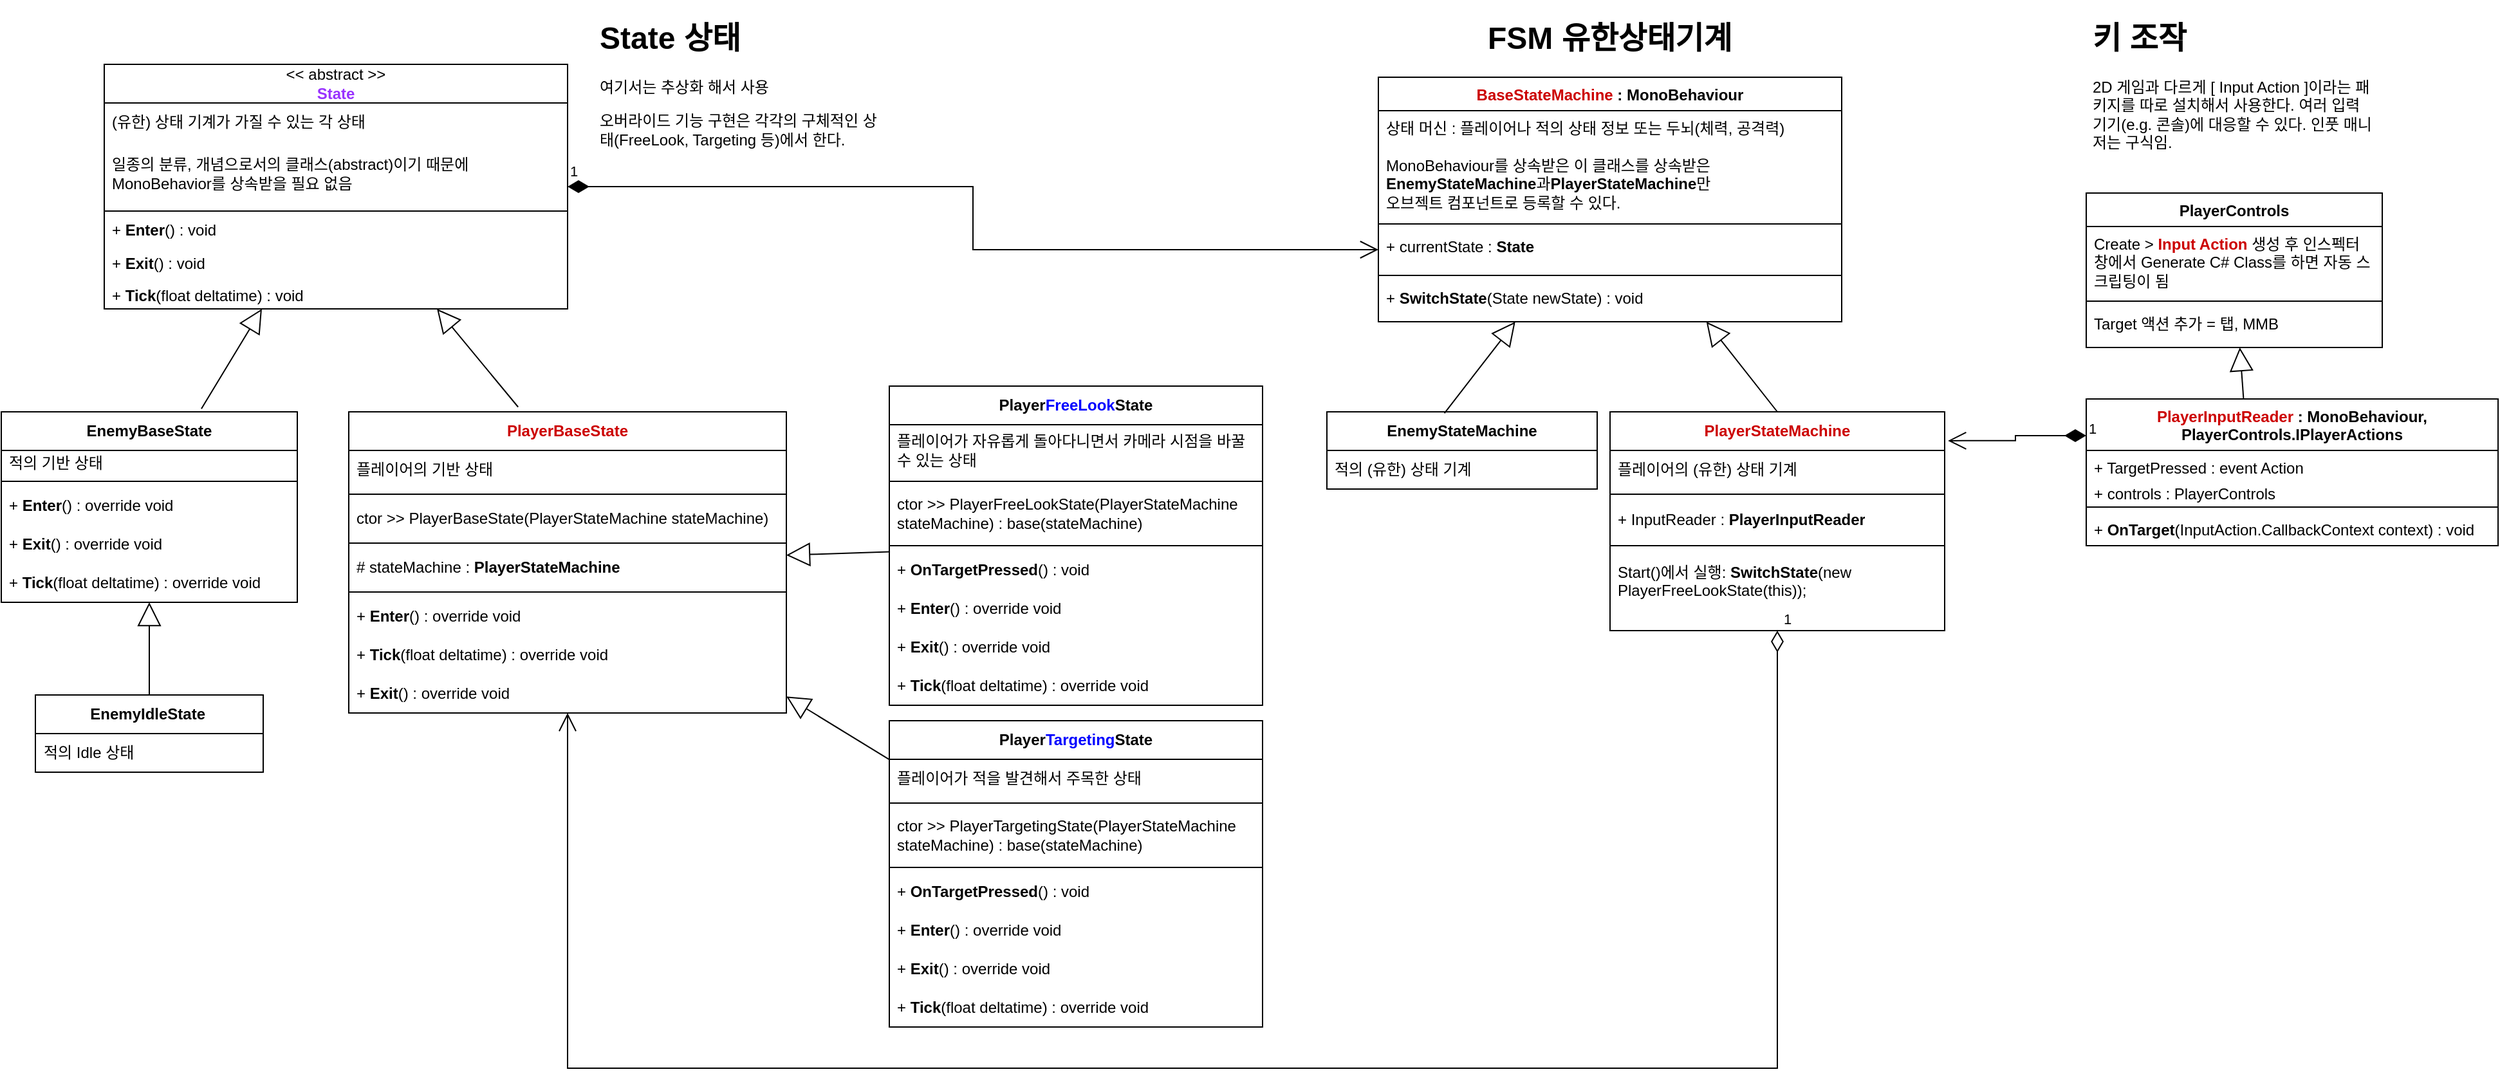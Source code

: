 <mxfile version="22.0.4" type="github">
  <diagram id="C5RBs43oDa-KdzZeNtuy" name="Page-1">
    <mxGraphModel dx="2261" dy="750" grid="1" gridSize="10" guides="1" tooltips="1" connect="1" arrows="1" fold="1" page="1" pageScale="1" pageWidth="827" pageHeight="1169" math="0" shadow="0">
      <root>
        <mxCell id="WIyWlLk6GJQsqaUBKTNV-0" />
        <mxCell id="WIyWlLk6GJQsqaUBKTNV-1" parent="WIyWlLk6GJQsqaUBKTNV-0" />
        <mxCell id="Fx_bJ2mfmY8YGPZaH9oz-4" value="&amp;lt;&amp;lt;&amp;nbsp;abstract&amp;nbsp;&amp;gt;&amp;gt;&lt;br&gt;&lt;font style=&quot;border-color: var(--border-color); font-weight: 700;&quot; color=&quot;#9933ff&quot;&gt;State&lt;br&gt;&lt;/font&gt;" style="swimlane;fontStyle=0;childLayout=stackLayout;horizontal=1;startSize=30;horizontalStack=0;resizeParent=1;resizeParentMax=0;resizeLast=0;collapsible=1;marginBottom=0;whiteSpace=wrap;html=1;" parent="WIyWlLk6GJQsqaUBKTNV-1" vertex="1">
          <mxGeometry x="-670" y="80" width="360" height="190" as="geometry">
            <mxRectangle x="-670" y="80" width="120" height="40" as="alternateBounds" />
          </mxGeometry>
        </mxCell>
        <mxCell id="Fx_bJ2mfmY8YGPZaH9oz-5" value="(유한) 상태 기계가 가질 수 있는 각 상태" style="text;strokeColor=none;fillColor=none;align=left;verticalAlign=middle;spacingLeft=4;spacingRight=4;overflow=hidden;points=[[0,0.5],[1,0.5]];portConstraint=eastwest;rotatable=0;whiteSpace=wrap;html=1;" parent="Fx_bJ2mfmY8YGPZaH9oz-4" vertex="1">
          <mxGeometry y="30" width="360" height="30" as="geometry" />
        </mxCell>
        <mxCell id="Fx_bJ2mfmY8YGPZaH9oz-6" value="일종의 분류, 개념으로서의 클래스(abstract)이기 때문에 MonoBehavior를 상속받을 필요 없음" style="text;strokeColor=none;fillColor=none;align=left;verticalAlign=middle;spacingLeft=4;spacingRight=4;overflow=hidden;points=[[0,0.5],[1,0.5]];portConstraint=eastwest;rotatable=0;whiteSpace=wrap;html=1;" parent="Fx_bJ2mfmY8YGPZaH9oz-4" vertex="1">
          <mxGeometry y="60" width="360" height="50" as="geometry" />
        </mxCell>
        <mxCell id="5cgWNR7Fg0BM9qmfLUpP-30" value="" style="line;strokeWidth=1;fillColor=none;align=left;verticalAlign=middle;spacingTop=-1;spacingLeft=3;spacingRight=3;rotatable=0;labelPosition=right;points=[];portConstraint=eastwest;strokeColor=inherit;" vertex="1" parent="Fx_bJ2mfmY8YGPZaH9oz-4">
          <mxGeometry y="110" width="360" height="8" as="geometry" />
        </mxCell>
        <mxCell id="5cgWNR7Fg0BM9qmfLUpP-32" value="+ &lt;b&gt;Enter&lt;/b&gt;() : void" style="text;strokeColor=none;fillColor=none;align=left;verticalAlign=middle;spacingLeft=4;spacingRight=4;overflow=hidden;points=[[0,0.5],[1,0.5]];portConstraint=eastwest;rotatable=0;whiteSpace=wrap;html=1;" vertex="1" parent="Fx_bJ2mfmY8YGPZaH9oz-4">
          <mxGeometry y="118" width="360" height="22" as="geometry" />
        </mxCell>
        <mxCell id="5cgWNR7Fg0BM9qmfLUpP-34" value="+ &lt;b&gt;Exit&lt;/b&gt;() : void&amp;nbsp;" style="text;strokeColor=none;fillColor=none;align=left;verticalAlign=middle;spacingLeft=4;spacingRight=4;overflow=hidden;points=[[0,0.5],[1,0.5]];portConstraint=eastwest;rotatable=0;whiteSpace=wrap;html=1;" vertex="1" parent="Fx_bJ2mfmY8YGPZaH9oz-4">
          <mxGeometry y="140" width="360" height="30" as="geometry" />
        </mxCell>
        <mxCell id="5cgWNR7Fg0BM9qmfLUpP-33" value="+ &lt;b&gt;Tick&lt;/b&gt;(float deltatime) : void" style="text;strokeColor=none;fillColor=none;align=left;verticalAlign=middle;spacingLeft=4;spacingRight=4;overflow=hidden;points=[[0,0.5],[1,0.5]];portConstraint=eastwest;rotatable=0;whiteSpace=wrap;html=1;" vertex="1" parent="Fx_bJ2mfmY8YGPZaH9oz-4">
          <mxGeometry y="170" width="360" height="20" as="geometry" />
        </mxCell>
        <mxCell id="Fx_bJ2mfmY8YGPZaH9oz-20" value="&lt;font style=&quot;border-color: var(--border-color);&quot;&gt;&lt;b&gt;EnemyIdleState&lt;/b&gt;&amp;nbsp;&lt;br&gt;&lt;/font&gt;" style="swimlane;fontStyle=0;childLayout=stackLayout;horizontal=1;startSize=30;horizontalStack=0;resizeParent=1;resizeParentMax=0;resizeLast=0;collapsible=1;marginBottom=0;whiteSpace=wrap;html=1;" parent="WIyWlLk6GJQsqaUBKTNV-1" vertex="1">
          <mxGeometry x="-723.5" y="570" width="177" height="60" as="geometry" />
        </mxCell>
        <mxCell id="Fx_bJ2mfmY8YGPZaH9oz-21" value="적의 Idle 상태" style="text;strokeColor=none;fillColor=none;align=left;verticalAlign=middle;spacingLeft=4;spacingRight=4;overflow=hidden;points=[[0,0.5],[1,0.5]];portConstraint=eastwest;rotatable=0;whiteSpace=wrap;html=1;" parent="Fx_bJ2mfmY8YGPZaH9oz-20" vertex="1">
          <mxGeometry y="30" width="177" height="30" as="geometry" />
        </mxCell>
        <mxCell id="Fx_bJ2mfmY8YGPZaH9oz-22" value="&lt;font style=&quot;border-color: var(--border-color);&quot;&gt;&lt;b&gt;EnemyStateMachine&lt;/b&gt;&lt;br&gt;&lt;/font&gt;" style="swimlane;fontStyle=0;childLayout=stackLayout;horizontal=1;startSize=30;horizontalStack=0;resizeParent=1;resizeParentMax=0;resizeLast=0;collapsible=1;marginBottom=0;whiteSpace=wrap;html=1;" parent="WIyWlLk6GJQsqaUBKTNV-1" vertex="1">
          <mxGeometry x="280" y="350" width="210" height="60" as="geometry" />
        </mxCell>
        <mxCell id="Fx_bJ2mfmY8YGPZaH9oz-23" value="적의 (유한) 상태 기계" style="text;strokeColor=none;fillColor=none;align=left;verticalAlign=middle;spacingLeft=4;spacingRight=4;overflow=hidden;points=[[0,0.5],[1,0.5]];portConstraint=eastwest;rotatable=0;whiteSpace=wrap;html=1;" parent="Fx_bJ2mfmY8YGPZaH9oz-22" vertex="1">
          <mxGeometry y="30" width="210" height="30" as="geometry" />
        </mxCell>
        <mxCell id="Fx_bJ2mfmY8YGPZaH9oz-28" value="&lt;font style=&quot;border-color: var(--border-color);&quot;&gt;&lt;b&gt;EnemyBaseState&lt;/b&gt;&lt;br&gt;&lt;/font&gt;" style="swimlane;fontStyle=0;childLayout=stackLayout;horizontal=1;startSize=30;horizontalStack=0;resizeParent=1;resizeParentMax=0;resizeLast=0;collapsible=1;marginBottom=0;whiteSpace=wrap;html=1;" parent="WIyWlLk6GJQsqaUBKTNV-1" vertex="1">
          <mxGeometry x="-750" y="350" width="230" height="148" as="geometry" />
        </mxCell>
        <mxCell id="Fx_bJ2mfmY8YGPZaH9oz-29" value="적의 기반 상태" style="text;strokeColor=none;fillColor=none;align=left;verticalAlign=middle;spacingLeft=4;spacingRight=4;overflow=hidden;points=[[0,0.5],[1,0.5]];portConstraint=eastwest;rotatable=0;whiteSpace=wrap;html=1;" parent="Fx_bJ2mfmY8YGPZaH9oz-28" vertex="1">
          <mxGeometry y="30" width="230" height="20" as="geometry" />
        </mxCell>
        <mxCell id="5cgWNR7Fg0BM9qmfLUpP-35" value="" style="line;strokeWidth=1;fillColor=none;align=left;verticalAlign=middle;spacingTop=-1;spacingLeft=3;spacingRight=3;rotatable=0;labelPosition=right;points=[];portConstraint=eastwest;strokeColor=inherit;" vertex="1" parent="Fx_bJ2mfmY8YGPZaH9oz-28">
          <mxGeometry y="50" width="230" height="8" as="geometry" />
        </mxCell>
        <mxCell id="5cgWNR7Fg0BM9qmfLUpP-31" value="+&amp;nbsp;&lt;b&gt;Enter&lt;/b&gt;() : override void" style="text;strokeColor=none;fillColor=none;align=left;verticalAlign=middle;spacingLeft=4;spacingRight=4;overflow=hidden;points=[[0,0.5],[1,0.5]];portConstraint=eastwest;rotatable=0;whiteSpace=wrap;html=1;" vertex="1" parent="Fx_bJ2mfmY8YGPZaH9oz-28">
          <mxGeometry y="58" width="230" height="30" as="geometry" />
        </mxCell>
        <mxCell id="Fx_bJ2mfmY8YGPZaH9oz-59" value="+&amp;nbsp;&lt;b&gt;Exit&lt;/b&gt;() : override void" style="text;strokeColor=none;fillColor=none;align=left;verticalAlign=middle;spacingLeft=4;spacingRight=4;overflow=hidden;points=[[0,0.5],[1,0.5]];portConstraint=eastwest;rotatable=0;whiteSpace=wrap;html=1;" parent="Fx_bJ2mfmY8YGPZaH9oz-28" vertex="1">
          <mxGeometry y="88" width="230" height="30" as="geometry" />
        </mxCell>
        <mxCell id="Fx_bJ2mfmY8YGPZaH9oz-60" value="+&amp;nbsp;&lt;b&gt;Tick&lt;/b&gt;(float deltatime) : override void&amp;nbsp;" style="text;strokeColor=none;fillColor=none;align=left;verticalAlign=middle;spacingLeft=4;spacingRight=4;overflow=hidden;points=[[0,0.5],[1,0.5]];portConstraint=eastwest;rotatable=0;whiteSpace=wrap;html=1;" parent="Fx_bJ2mfmY8YGPZaH9oz-28" vertex="1">
          <mxGeometry y="118" width="230" height="30" as="geometry" />
        </mxCell>
        <mxCell id="Fx_bJ2mfmY8YGPZaH9oz-32" value="&lt;font style=&quot;border-color: var(--border-color);&quot;&gt;&lt;b&gt;Player&lt;font color=&quot;#0000ff&quot;&gt;FreeLook&lt;/font&gt;State&lt;/b&gt;&lt;br&gt;&lt;/font&gt;" style="swimlane;fontStyle=0;childLayout=stackLayout;horizontal=1;startSize=30;horizontalStack=0;resizeParent=1;resizeParentMax=0;resizeLast=0;collapsible=1;marginBottom=0;whiteSpace=wrap;html=1;" parent="WIyWlLk6GJQsqaUBKTNV-1" vertex="1">
          <mxGeometry x="-60" y="330" width="290" height="248" as="geometry">
            <mxRectangle x="-60" y="330" width="160" height="30" as="alternateBounds" />
          </mxGeometry>
        </mxCell>
        <mxCell id="Fx_bJ2mfmY8YGPZaH9oz-33" value="플레이어가 자유롭게 돌아다니면서 카메라 시점을 바꿀 수 있는 상태" style="text;strokeColor=none;fillColor=none;align=left;verticalAlign=middle;spacingLeft=4;spacingRight=4;overflow=hidden;points=[[0,0.5],[1,0.5]];portConstraint=eastwest;rotatable=0;whiteSpace=wrap;html=1;" parent="Fx_bJ2mfmY8YGPZaH9oz-32" vertex="1">
          <mxGeometry y="30" width="290" height="40" as="geometry" />
        </mxCell>
        <mxCell id="5cgWNR7Fg0BM9qmfLUpP-49" value="" style="line;strokeWidth=1;fillColor=none;align=left;verticalAlign=middle;spacingTop=-1;spacingLeft=3;spacingRight=3;rotatable=0;labelPosition=right;points=[];portConstraint=eastwest;strokeColor=inherit;" vertex="1" parent="Fx_bJ2mfmY8YGPZaH9oz-32">
          <mxGeometry y="70" width="290" height="8" as="geometry" />
        </mxCell>
        <mxCell id="5cgWNR7Fg0BM9qmfLUpP-50" value="ctor &amp;gt;&amp;gt; PlayerFreeLookState(PlayerStateMachine stateMachine) : base(stateMachine)" style="text;strokeColor=none;fillColor=none;align=left;verticalAlign=middle;spacingLeft=4;spacingRight=4;overflow=hidden;points=[[0,0.5],[1,0.5]];portConstraint=eastwest;rotatable=0;whiteSpace=wrap;html=1;" vertex="1" parent="Fx_bJ2mfmY8YGPZaH9oz-32">
          <mxGeometry y="78" width="290" height="42" as="geometry" />
        </mxCell>
        <mxCell id="5cgWNR7Fg0BM9qmfLUpP-51" value="" style="line;strokeWidth=1;fillColor=none;align=left;verticalAlign=middle;spacingTop=-1;spacingLeft=3;spacingRight=3;rotatable=0;labelPosition=right;points=[];portConstraint=eastwest;strokeColor=inherit;" vertex="1" parent="Fx_bJ2mfmY8YGPZaH9oz-32">
          <mxGeometry y="120" width="290" height="8" as="geometry" />
        </mxCell>
        <mxCell id="5cgWNR7Fg0BM9qmfLUpP-52" value="+ &lt;b&gt;OnTargetPressed&lt;/b&gt;()&amp;nbsp;: void" style="text;strokeColor=none;fillColor=none;align=left;verticalAlign=middle;spacingLeft=4;spacingRight=4;overflow=hidden;points=[[0,0.5],[1,0.5]];portConstraint=eastwest;rotatable=0;whiteSpace=wrap;html=1;" vertex="1" parent="Fx_bJ2mfmY8YGPZaH9oz-32">
          <mxGeometry y="128" width="290" height="30" as="geometry" />
        </mxCell>
        <mxCell id="5cgWNR7Fg0BM9qmfLUpP-46" value="+&amp;nbsp;&lt;b&gt;Enter&lt;/b&gt;() : override void" style="text;strokeColor=none;fillColor=none;align=left;verticalAlign=middle;spacingLeft=4;spacingRight=4;overflow=hidden;points=[[0,0.5],[1,0.5]];portConstraint=eastwest;rotatable=0;whiteSpace=wrap;html=1;" vertex="1" parent="Fx_bJ2mfmY8YGPZaH9oz-32">
          <mxGeometry y="158" width="290" height="30" as="geometry" />
        </mxCell>
        <mxCell id="5cgWNR7Fg0BM9qmfLUpP-47" value="+&amp;nbsp;&lt;b&gt;Exit&lt;/b&gt;() : override void" style="text;strokeColor=none;fillColor=none;align=left;verticalAlign=middle;spacingLeft=4;spacingRight=4;overflow=hidden;points=[[0,0.5],[1,0.5]];portConstraint=eastwest;rotatable=0;whiteSpace=wrap;html=1;" vertex="1" parent="Fx_bJ2mfmY8YGPZaH9oz-32">
          <mxGeometry y="188" width="290" height="30" as="geometry" />
        </mxCell>
        <mxCell id="5cgWNR7Fg0BM9qmfLUpP-48" value="+&amp;nbsp;&lt;b&gt;Tick&lt;/b&gt;(float deltatime) : override void&amp;nbsp;" style="text;strokeColor=none;fillColor=none;align=left;verticalAlign=middle;spacingLeft=4;spacingRight=4;overflow=hidden;points=[[0,0.5],[1,0.5]];portConstraint=eastwest;rotatable=0;whiteSpace=wrap;html=1;" vertex="1" parent="Fx_bJ2mfmY8YGPZaH9oz-32">
          <mxGeometry y="218" width="290" height="30" as="geometry" />
        </mxCell>
        <mxCell id="Fx_bJ2mfmY8YGPZaH9oz-37" value="&lt;font style=&quot;border-color: var(--border-color);&quot;&gt;&lt;b&gt;&lt;font color=&quot;#cc0000&quot;&gt;PlayerStateMachine&lt;/font&gt;&lt;/b&gt;&lt;br&gt;&lt;/font&gt;" style="swimlane;fontStyle=0;childLayout=stackLayout;horizontal=1;startSize=30;horizontalStack=0;resizeParent=1;resizeParentMax=0;resizeLast=0;collapsible=1;marginBottom=0;whiteSpace=wrap;html=1;" parent="WIyWlLk6GJQsqaUBKTNV-1" vertex="1">
          <mxGeometry x="500" y="350" width="260" height="170" as="geometry" />
        </mxCell>
        <mxCell id="Fx_bJ2mfmY8YGPZaH9oz-38" value="플레이어의 (유한) 상태 기계" style="text;strokeColor=none;fillColor=none;align=left;verticalAlign=middle;spacingLeft=4;spacingRight=4;overflow=hidden;points=[[0,0.5],[1,0.5]];portConstraint=eastwest;rotatable=0;whiteSpace=wrap;html=1;" parent="Fx_bJ2mfmY8YGPZaH9oz-37" vertex="1">
          <mxGeometry y="30" width="260" height="30" as="geometry" />
        </mxCell>
        <mxCell id="5cgWNR7Fg0BM9qmfLUpP-25" value="" style="line;strokeWidth=1;fillColor=none;align=left;verticalAlign=middle;spacingTop=-1;spacingLeft=3;spacingRight=3;rotatable=0;labelPosition=right;points=[];portConstraint=eastwest;strokeColor=inherit;" vertex="1" parent="Fx_bJ2mfmY8YGPZaH9oz-37">
          <mxGeometry y="60" width="260" height="8" as="geometry" />
        </mxCell>
        <mxCell id="5cgWNR7Fg0BM9qmfLUpP-24" value="&lt;div style=&quot;&quot;&gt;+ InputReader : &lt;b&gt;PlayerInputReader&lt;/b&gt;&lt;/div&gt;" style="text;strokeColor=none;fillColor=none;align=left;verticalAlign=middle;spacingLeft=4;spacingRight=4;overflow=hidden;points=[[0,0.5],[1,0.5]];portConstraint=eastwest;rotatable=0;whiteSpace=wrap;html=1;" vertex="1" parent="Fx_bJ2mfmY8YGPZaH9oz-37">
          <mxGeometry y="68" width="260" height="32" as="geometry" />
        </mxCell>
        <mxCell id="5cgWNR7Fg0BM9qmfLUpP-28" value="" style="line;strokeWidth=1;fillColor=none;align=left;verticalAlign=middle;spacingTop=-1;spacingLeft=3;spacingRight=3;rotatable=0;labelPosition=right;points=[];portConstraint=eastwest;strokeColor=inherit;" vertex="1" parent="Fx_bJ2mfmY8YGPZaH9oz-37">
          <mxGeometry y="100" width="260" height="8" as="geometry" />
        </mxCell>
        <mxCell id="5cgWNR7Fg0BM9qmfLUpP-26" value="&lt;div style=&quot;&quot;&gt;Start()에서 실행: &lt;b&gt;SwitchState&lt;/b&gt;(new PlayerFreeLookState(this));&lt;/div&gt;&lt;div style=&quot;&quot;&gt;&lt;br&gt;&lt;/div&gt;" style="text;strokeColor=none;fillColor=none;align=left;verticalAlign=middle;spacingLeft=4;spacingRight=4;overflow=hidden;points=[[0,0.5],[1,0.5]];portConstraint=eastwest;rotatable=0;whiteSpace=wrap;html=1;" vertex="1" parent="Fx_bJ2mfmY8YGPZaH9oz-37">
          <mxGeometry y="108" width="260" height="62" as="geometry" />
        </mxCell>
        <mxCell id="5cgWNR7Fg0BM9qmfLUpP-0" value="PlayerControls" style="swimlane;fontStyle=1;align=center;verticalAlign=top;childLayout=stackLayout;horizontal=1;startSize=26;horizontalStack=0;resizeParent=1;resizeParentMax=0;resizeLast=0;collapsible=1;marginBottom=0;whiteSpace=wrap;html=1;" vertex="1" parent="WIyWlLk6GJQsqaUBKTNV-1">
          <mxGeometry x="870" y="180" width="230" height="120" as="geometry">
            <mxRectangle x="1020" y="80" width="130" height="30" as="alternateBounds" />
          </mxGeometry>
        </mxCell>
        <mxCell id="5cgWNR7Fg0BM9qmfLUpP-1" value="Create &amp;gt; &lt;b&gt;&lt;font color=&quot;#cc0000&quot;&gt;Input Action&lt;/font&gt; &lt;/b&gt;생성 후 인스펙터 창에서&amp;nbsp;Generate C# Class를 하면 자동 스크립팅이 됨" style="text;strokeColor=none;fillColor=none;align=left;verticalAlign=top;spacingLeft=4;spacingRight=4;overflow=hidden;rotatable=0;points=[[0,0.5],[1,0.5]];portConstraint=eastwest;whiteSpace=wrap;html=1;" vertex="1" parent="5cgWNR7Fg0BM9qmfLUpP-0">
          <mxGeometry y="26" width="230" height="54" as="geometry" />
        </mxCell>
        <mxCell id="5cgWNR7Fg0BM9qmfLUpP-2" value="" style="line;strokeWidth=1;fillColor=none;align=left;verticalAlign=middle;spacingTop=-1;spacingLeft=3;spacingRight=3;rotatable=0;labelPosition=right;points=[];portConstraint=eastwest;strokeColor=inherit;" vertex="1" parent="5cgWNR7Fg0BM9qmfLUpP-0">
          <mxGeometry y="80" width="230" height="8" as="geometry" />
        </mxCell>
        <mxCell id="5cgWNR7Fg0BM9qmfLUpP-9" value="Target 액션 추가 = 탭, MMB" style="text;strokeColor=none;fillColor=none;align=left;verticalAlign=top;spacingLeft=4;spacingRight=4;overflow=hidden;rotatable=0;points=[[0,0.5],[1,0.5]];portConstraint=eastwest;whiteSpace=wrap;html=1;" vertex="1" parent="5cgWNR7Fg0BM9qmfLUpP-0">
          <mxGeometry y="88" width="230" height="32" as="geometry" />
        </mxCell>
        <mxCell id="5cgWNR7Fg0BM9qmfLUpP-4" value="&lt;font style=&quot;&quot; color=&quot;#cc0000&quot;&gt;PlayerInputReader &lt;/font&gt;: MonoBehaviour, PlayerControls.IPlayerActions" style="swimlane;fontStyle=1;align=center;verticalAlign=top;childLayout=stackLayout;horizontal=1;startSize=40;horizontalStack=0;resizeParent=1;resizeParentMax=0;resizeLast=0;collapsible=1;marginBottom=0;whiteSpace=wrap;html=1;" vertex="1" parent="WIyWlLk6GJQsqaUBKTNV-1">
          <mxGeometry x="870" y="340" width="320" height="114" as="geometry">
            <mxRectangle x="1020" y="270" width="430" height="40" as="alternateBounds" />
          </mxGeometry>
        </mxCell>
        <mxCell id="5cgWNR7Fg0BM9qmfLUpP-5" value="+ TargetPressed : event Action" style="text;strokeColor=none;fillColor=none;align=left;verticalAlign=top;spacingLeft=4;spacingRight=4;overflow=hidden;rotatable=0;points=[[0,0.5],[1,0.5]];portConstraint=eastwest;whiteSpace=wrap;html=1;" vertex="1" parent="5cgWNR7Fg0BM9qmfLUpP-4">
          <mxGeometry y="40" width="320" height="20" as="geometry" />
        </mxCell>
        <mxCell id="5cgWNR7Fg0BM9qmfLUpP-58" value="+ controls : PlayerControls&amp;nbsp;" style="text;strokeColor=none;fillColor=none;align=left;verticalAlign=top;spacingLeft=4;spacingRight=4;overflow=hidden;rotatable=0;points=[[0,0.5],[1,0.5]];portConstraint=eastwest;whiteSpace=wrap;html=1;" vertex="1" parent="5cgWNR7Fg0BM9qmfLUpP-4">
          <mxGeometry y="60" width="320" height="20" as="geometry" />
        </mxCell>
        <mxCell id="5cgWNR7Fg0BM9qmfLUpP-6" value="" style="line;strokeWidth=1;fillColor=none;align=left;verticalAlign=middle;spacingTop=-1;spacingLeft=3;spacingRight=3;rotatable=0;labelPosition=right;points=[];portConstraint=eastwest;strokeColor=inherit;" vertex="1" parent="5cgWNR7Fg0BM9qmfLUpP-4">
          <mxGeometry y="80" width="320" height="8" as="geometry" />
        </mxCell>
        <mxCell id="5cgWNR7Fg0BM9qmfLUpP-7" value="+ &lt;b&gt;OnTarget&lt;/b&gt;(InputAction.CallbackContext context) : void" style="text;strokeColor=none;fillColor=none;align=left;verticalAlign=top;spacingLeft=4;spacingRight=4;overflow=hidden;rotatable=0;points=[[0,0.5],[1,0.5]];portConstraint=eastwest;whiteSpace=wrap;html=1;" vertex="1" parent="5cgWNR7Fg0BM9qmfLUpP-4">
          <mxGeometry y="88" width="320" height="26" as="geometry" />
        </mxCell>
        <mxCell id="5cgWNR7Fg0BM9qmfLUpP-10" value="" style="endArrow=block;endSize=16;endFill=0;html=1;rounded=0;exitX=0.382;exitY=0;exitDx=0;exitDy=0;exitPerimeter=0;" edge="1" parent="WIyWlLk6GJQsqaUBKTNV-1" source="5cgWNR7Fg0BM9qmfLUpP-4" target="5cgWNR7Fg0BM9qmfLUpP-0">
          <mxGeometry width="160" relative="1" as="geometry">
            <mxPoint x="730" y="370" as="sourcePoint" />
            <mxPoint x="890" y="370" as="targetPoint" />
          </mxGeometry>
        </mxCell>
        <mxCell id="5cgWNR7Fg0BM9qmfLUpP-12" value="&lt;h1&gt;키 조작&lt;/h1&gt;&lt;p&gt;2D 게임과 다르게 [ Input Action ]이라는 패키지를 따로 설치해서 사용한다. 여러 입력 기기(e.g. 콘솔)에 대응할 수 있다. 인풋 매니저는 구식임.&lt;/p&gt;" style="text;html=1;strokeColor=none;fillColor=none;spacing=5;spacingTop=-20;whiteSpace=wrap;overflow=hidden;rounded=0;" vertex="1" parent="WIyWlLk6GJQsqaUBKTNV-1">
          <mxGeometry x="870" y="40" width="230" height="120" as="geometry" />
        </mxCell>
        <mxCell id="5cgWNR7Fg0BM9qmfLUpP-13" value="&lt;font style=&quot;border-color: var(--border-color);&quot; color=&quot;#cc0000&quot;&gt;BaseStateMachine&lt;/font&gt;&lt;span style=&quot;border-color: var(--border-color);&quot;&gt;&amp;nbsp;:&amp;nbsp;&lt;/span&gt;&lt;span style=&quot;border-color: var(--border-color);&quot;&gt;MonoBehaviour&lt;/span&gt;" style="swimlane;fontStyle=1;align=center;verticalAlign=top;childLayout=stackLayout;horizontal=1;startSize=26;horizontalStack=0;resizeParent=1;resizeParentMax=0;resizeLast=0;collapsible=1;marginBottom=0;whiteSpace=wrap;html=1;" vertex="1" parent="WIyWlLk6GJQsqaUBKTNV-1">
          <mxGeometry x="320" y="90" width="360" height="190" as="geometry">
            <mxRectangle x="420" y="80" width="250" height="30" as="alternateBounds" />
          </mxGeometry>
        </mxCell>
        <mxCell id="5cgWNR7Fg0BM9qmfLUpP-14" value="상태 머신 : 플레이어나 적의 상태 정보 또는 두뇌(체력, 공격력)&lt;br&gt;&lt;br&gt;MonoBehaviour를 상속받은 이 클래스를 상속받은&lt;br style=&quot;border-color: var(--border-color);&quot;&gt;&lt;b style=&quot;border-color: var(--border-color); text-align: center;&quot;&gt;EnemyStateMachine&lt;/b&gt;과&lt;b style=&quot;border-color: var(--border-color); text-align: center;&quot;&gt;PlayerStateMachine&lt;/b&gt;만&lt;br style=&quot;border-color: var(--border-color);&quot;&gt;오브젝트 컴포넌트로 등록할 수 있다." style="text;strokeColor=none;fillColor=none;align=left;verticalAlign=top;spacingLeft=4;spacingRight=4;overflow=hidden;rotatable=0;points=[[0,0.5],[1,0.5]];portConstraint=eastwest;whiteSpace=wrap;html=1;" vertex="1" parent="5cgWNR7Fg0BM9qmfLUpP-13">
          <mxGeometry y="26" width="360" height="84" as="geometry" />
        </mxCell>
        <mxCell id="5cgWNR7Fg0BM9qmfLUpP-15" value="" style="line;strokeWidth=1;fillColor=none;align=left;verticalAlign=middle;spacingTop=-1;spacingLeft=3;spacingRight=3;rotatable=0;labelPosition=right;points=[];portConstraint=eastwest;strokeColor=inherit;" vertex="1" parent="5cgWNR7Fg0BM9qmfLUpP-13">
          <mxGeometry y="110" width="360" height="8" as="geometry" />
        </mxCell>
        <mxCell id="5cgWNR7Fg0BM9qmfLUpP-16" value="+&amp;nbsp;&lt;span style=&quot;border-color: var(--border-color); text-align: center;&quot;&gt;currentState&lt;/span&gt;&lt;span style=&quot;text-align: center;&quot;&gt;&amp;nbsp;: &lt;b&gt;State&lt;/b&gt;&lt;/span&gt;" style="text;strokeColor=none;fillColor=none;align=left;verticalAlign=top;spacingLeft=4;spacingRight=4;overflow=hidden;rotatable=0;points=[[0,0.5],[1,0.5]];portConstraint=eastwest;whiteSpace=wrap;html=1;" vertex="1" parent="5cgWNR7Fg0BM9qmfLUpP-13">
          <mxGeometry y="118" width="360" height="32" as="geometry" />
        </mxCell>
        <mxCell id="5cgWNR7Fg0BM9qmfLUpP-20" value="" style="line;strokeWidth=1;fillColor=none;align=left;verticalAlign=middle;spacingTop=-1;spacingLeft=3;spacingRight=3;rotatable=0;labelPosition=right;points=[];portConstraint=eastwest;strokeColor=inherit;" vertex="1" parent="5cgWNR7Fg0BM9qmfLUpP-13">
          <mxGeometry y="150" width="360" height="8" as="geometry" />
        </mxCell>
        <mxCell id="5cgWNR7Fg0BM9qmfLUpP-21" value="+ &lt;b style=&quot;border-color: var(--border-color); text-align: center;&quot;&gt;SwitchState&lt;/b&gt;&lt;span style=&quot;text-align: center;&quot;&gt;(State newState) : void&lt;/span&gt;" style="text;strokeColor=none;fillColor=none;align=left;verticalAlign=top;spacingLeft=4;spacingRight=4;overflow=hidden;rotatable=0;points=[[0,0.5],[1,0.5]];portConstraint=eastwest;whiteSpace=wrap;html=1;" vertex="1" parent="5cgWNR7Fg0BM9qmfLUpP-13">
          <mxGeometry y="158" width="360" height="32" as="geometry" />
        </mxCell>
        <mxCell id="5cgWNR7Fg0BM9qmfLUpP-22" value="" style="endArrow=block;endSize=16;endFill=0;html=1;rounded=0;exitX=0.435;exitY=0.017;exitDx=0;exitDy=0;exitPerimeter=0;" edge="1" parent="WIyWlLk6GJQsqaUBKTNV-1" source="Fx_bJ2mfmY8YGPZaH9oz-22" target="5cgWNR7Fg0BM9qmfLUpP-13">
          <mxGeometry width="160" relative="1" as="geometry">
            <mxPoint x="460" y="410" as="sourcePoint" />
            <mxPoint x="620" y="410" as="targetPoint" />
          </mxGeometry>
        </mxCell>
        <mxCell id="5cgWNR7Fg0BM9qmfLUpP-23" value="" style="endArrow=block;endSize=16;endFill=0;html=1;rounded=0;exitX=0.5;exitY=0;exitDx=0;exitDy=0;" edge="1" parent="WIyWlLk6GJQsqaUBKTNV-1" source="Fx_bJ2mfmY8YGPZaH9oz-37" target="5cgWNR7Fg0BM9qmfLUpP-13">
          <mxGeometry width="160" relative="1" as="geometry">
            <mxPoint x="620" y="380" as="sourcePoint" />
            <mxPoint x="780" y="380" as="targetPoint" />
          </mxGeometry>
        </mxCell>
        <mxCell id="5cgWNR7Fg0BM9qmfLUpP-36" value="&lt;font style=&quot;border-color: var(--border-color);&quot;&gt;&lt;b&gt;&lt;font color=&quot;#cc0000&quot;&gt;PlayerBaseState&lt;/font&gt;&lt;/b&gt;&lt;br&gt;&lt;/font&gt;" style="swimlane;fontStyle=0;childLayout=stackLayout;horizontal=1;startSize=30;horizontalStack=0;resizeParent=1;resizeParentMax=0;resizeLast=0;collapsible=1;marginBottom=0;whiteSpace=wrap;html=1;" vertex="1" parent="WIyWlLk6GJQsqaUBKTNV-1">
          <mxGeometry x="-480" y="350" width="340" height="234" as="geometry">
            <mxRectangle x="-480" y="350" width="130" height="30" as="alternateBounds" />
          </mxGeometry>
        </mxCell>
        <mxCell id="5cgWNR7Fg0BM9qmfLUpP-37" value="플레이어의 기반 상태" style="text;strokeColor=none;fillColor=none;align=left;verticalAlign=middle;spacingLeft=4;spacingRight=4;overflow=hidden;points=[[0,0.5],[1,0.5]];portConstraint=eastwest;rotatable=0;whiteSpace=wrap;html=1;" vertex="1" parent="5cgWNR7Fg0BM9qmfLUpP-36">
          <mxGeometry y="30" width="340" height="30" as="geometry" />
        </mxCell>
        <mxCell id="5cgWNR7Fg0BM9qmfLUpP-38" value="" style="line;strokeWidth=1;fillColor=none;align=left;verticalAlign=middle;spacingTop=-1;spacingLeft=3;spacingRight=3;rotatable=0;labelPosition=right;points=[];portConstraint=eastwest;strokeColor=inherit;" vertex="1" parent="5cgWNR7Fg0BM9qmfLUpP-36">
          <mxGeometry y="60" width="340" height="8" as="geometry" />
        </mxCell>
        <mxCell id="5cgWNR7Fg0BM9qmfLUpP-54" value="ctor &amp;gt;&amp;gt; PlayerBaseState(PlayerStateMachine stateMachine)" style="text;strokeColor=none;fillColor=none;align=left;verticalAlign=middle;spacingLeft=4;spacingRight=4;overflow=hidden;points=[[0,0.5],[1,0.5]];portConstraint=eastwest;rotatable=0;whiteSpace=wrap;html=1;" vertex="1" parent="5cgWNR7Fg0BM9qmfLUpP-36">
          <mxGeometry y="68" width="340" height="30" as="geometry" />
        </mxCell>
        <mxCell id="5cgWNR7Fg0BM9qmfLUpP-55" value="" style="line;strokeWidth=1;fillColor=none;align=left;verticalAlign=middle;spacingTop=-1;spacingLeft=3;spacingRight=3;rotatable=0;labelPosition=right;points=[];portConstraint=eastwest;strokeColor=inherit;" vertex="1" parent="5cgWNR7Fg0BM9qmfLUpP-36">
          <mxGeometry y="98" width="340" height="8" as="geometry" />
        </mxCell>
        <mxCell id="5cgWNR7Fg0BM9qmfLUpP-56" value="# stateMachine :&amp;nbsp;&lt;b&gt;PlayerStateMachine&lt;/b&gt;" style="text;strokeColor=none;fillColor=none;align=left;verticalAlign=middle;spacingLeft=4;spacingRight=4;overflow=hidden;points=[[0,0.5],[1,0.5]];portConstraint=eastwest;rotatable=0;whiteSpace=wrap;html=1;" vertex="1" parent="5cgWNR7Fg0BM9qmfLUpP-36">
          <mxGeometry y="106" width="340" height="30" as="geometry" />
        </mxCell>
        <mxCell id="5cgWNR7Fg0BM9qmfLUpP-57" value="" style="line;strokeWidth=1;fillColor=none;align=left;verticalAlign=middle;spacingTop=-1;spacingLeft=3;spacingRight=3;rotatable=0;labelPosition=right;points=[];portConstraint=eastwest;strokeColor=inherit;" vertex="1" parent="5cgWNR7Fg0BM9qmfLUpP-36">
          <mxGeometry y="136" width="340" height="8" as="geometry" />
        </mxCell>
        <mxCell id="5cgWNR7Fg0BM9qmfLUpP-40" value="+&amp;nbsp;&lt;b&gt;Enter&lt;/b&gt;() : override void" style="text;strokeColor=none;fillColor=none;align=left;verticalAlign=middle;spacingLeft=4;spacingRight=4;overflow=hidden;points=[[0,0.5],[1,0.5]];portConstraint=eastwest;rotatable=0;whiteSpace=wrap;html=1;" vertex="1" parent="5cgWNR7Fg0BM9qmfLUpP-36">
          <mxGeometry y="144" width="340" height="30" as="geometry" />
        </mxCell>
        <mxCell id="5cgWNR7Fg0BM9qmfLUpP-41" value="+&amp;nbsp;&lt;b&gt;Tick&lt;/b&gt;(float deltatime) : override void&amp;nbsp;" style="text;strokeColor=none;fillColor=none;align=left;verticalAlign=middle;spacingLeft=4;spacingRight=4;overflow=hidden;points=[[0,0.5],[1,0.5]];portConstraint=eastwest;rotatable=0;whiteSpace=wrap;html=1;" vertex="1" parent="5cgWNR7Fg0BM9qmfLUpP-36">
          <mxGeometry y="174" width="340" height="30" as="geometry" />
        </mxCell>
        <mxCell id="5cgWNR7Fg0BM9qmfLUpP-39" value="+&amp;nbsp;&lt;b&gt;Exit&lt;/b&gt;() : override void" style="text;strokeColor=none;fillColor=none;align=left;verticalAlign=middle;spacingLeft=4;spacingRight=4;overflow=hidden;points=[[0,0.5],[1,0.5]];portConstraint=eastwest;rotatable=0;whiteSpace=wrap;html=1;" vertex="1" parent="5cgWNR7Fg0BM9qmfLUpP-36">
          <mxGeometry y="204" width="340" height="30" as="geometry" />
        </mxCell>
        <mxCell id="5cgWNR7Fg0BM9qmfLUpP-42" value="" style="endArrow=block;endSize=16;endFill=0;html=1;rounded=0;exitX=0.676;exitY=-0.016;exitDx=0;exitDy=0;exitPerimeter=0;" edge="1" parent="WIyWlLk6GJQsqaUBKTNV-1" source="Fx_bJ2mfmY8YGPZaH9oz-28" target="Fx_bJ2mfmY8YGPZaH9oz-4">
          <mxGeometry width="160" relative="1" as="geometry">
            <mxPoint x="-490" y="380" as="sourcePoint" />
            <mxPoint x="-330" y="380" as="targetPoint" />
          </mxGeometry>
        </mxCell>
        <mxCell id="5cgWNR7Fg0BM9qmfLUpP-43" value="" style="endArrow=block;endSize=16;endFill=0;html=1;rounded=0;exitX=0.387;exitY=-0.016;exitDx=0;exitDy=0;exitPerimeter=0;" edge="1" parent="WIyWlLk6GJQsqaUBKTNV-1" source="5cgWNR7Fg0BM9qmfLUpP-36" target="Fx_bJ2mfmY8YGPZaH9oz-4">
          <mxGeometry width="160" relative="1" as="geometry">
            <mxPoint x="-490" y="380" as="sourcePoint" />
            <mxPoint x="-330" y="380" as="targetPoint" />
          </mxGeometry>
        </mxCell>
        <mxCell id="5cgWNR7Fg0BM9qmfLUpP-45" value="" style="endArrow=block;endSize=16;endFill=0;html=1;rounded=0;" edge="1" parent="WIyWlLk6GJQsqaUBKTNV-1" source="Fx_bJ2mfmY8YGPZaH9oz-20" target="Fx_bJ2mfmY8YGPZaH9oz-28">
          <mxGeometry width="160" relative="1" as="geometry">
            <mxPoint x="-490" y="540" as="sourcePoint" />
            <mxPoint x="-330" y="540" as="targetPoint" />
          </mxGeometry>
        </mxCell>
        <mxCell id="5cgWNR7Fg0BM9qmfLUpP-53" value="" style="endArrow=block;endSize=16;endFill=0;html=1;rounded=0;" edge="1" parent="WIyWlLk6GJQsqaUBKTNV-1" source="Fx_bJ2mfmY8YGPZaH9oz-32" target="5cgWNR7Fg0BM9qmfLUpP-36">
          <mxGeometry width="160" relative="1" as="geometry">
            <mxPoint x="-100" y="370" as="sourcePoint" />
            <mxPoint x="-140" y="370" as="targetPoint" />
          </mxGeometry>
        </mxCell>
        <mxCell id="5cgWNR7Fg0BM9qmfLUpP-59" value="1" style="endArrow=open;html=1;endSize=12;startArrow=diamondThin;startSize=14;startFill=1;edgeStyle=orthogonalEdgeStyle;align=left;verticalAlign=bottom;rounded=0;entryX=1.01;entryY=0.132;entryDx=0;entryDy=0;entryPerimeter=0;exitX=0;exitY=0.25;exitDx=0;exitDy=0;" edge="1" parent="WIyWlLk6GJQsqaUBKTNV-1" source="5cgWNR7Fg0BM9qmfLUpP-4" target="Fx_bJ2mfmY8YGPZaH9oz-37">
          <mxGeometry x="-1" y="3" relative="1" as="geometry">
            <mxPoint x="830" y="400" as="sourcePoint" />
            <mxPoint x="990" y="400" as="targetPoint" />
          </mxGeometry>
        </mxCell>
        <mxCell id="5cgWNR7Fg0BM9qmfLUpP-61" value="1" style="endArrow=open;html=1;endSize=12;startArrow=diamondThin;startSize=14;startFill=1;edgeStyle=orthogonalEdgeStyle;align=left;verticalAlign=bottom;rounded=0;entryX=0;entryY=0.5;entryDx=0;entryDy=0;" edge="1" parent="WIyWlLk6GJQsqaUBKTNV-1" source="Fx_bJ2mfmY8YGPZaH9oz-4" target="5cgWNR7Fg0BM9qmfLUpP-16">
          <mxGeometry x="-1" y="3" relative="1" as="geometry">
            <mxPoint x="-310" y="100" as="sourcePoint" />
            <mxPoint x="-150" y="100" as="targetPoint" />
          </mxGeometry>
        </mxCell>
        <mxCell id="5cgWNR7Fg0BM9qmfLUpP-62" value="&lt;h1&gt;FSM 유한상태기계&lt;/h1&gt;" style="text;html=1;strokeColor=none;fillColor=none;spacing=5;spacingTop=-20;whiteSpace=wrap;overflow=hidden;rounded=0;" vertex="1" parent="WIyWlLk6GJQsqaUBKTNV-1">
          <mxGeometry x="400" y="40" width="220" height="40" as="geometry" />
        </mxCell>
        <mxCell id="5cgWNR7Fg0BM9qmfLUpP-66" value="&lt;h1&gt;State 상태&lt;/h1&gt;&lt;p&gt;여기서는 추상화 해서 사용&lt;/p&gt;&lt;p&gt;오버라이드 기능 구현은 각각의 구체적인 상태(FreeLook, Targeting 등)에서 한다.&lt;/p&gt;" style="text;html=1;strokeColor=none;fillColor=none;spacing=5;spacingTop=-20;whiteSpace=wrap;overflow=hidden;rounded=0;" vertex="1" parent="WIyWlLk6GJQsqaUBKTNV-1">
          <mxGeometry x="-290" y="40" width="230" height="120" as="geometry" />
        </mxCell>
        <mxCell id="5cgWNR7Fg0BM9qmfLUpP-69" value="&lt;font style=&quot;border-color: var(--border-color);&quot;&gt;&lt;b style=&quot;border-color: var(--border-color);&quot;&gt;Player&lt;font color=&quot;#0000ff&quot;&gt;Targeting&lt;/font&gt;State&lt;/b&gt;&lt;br&gt;&lt;/font&gt;" style="swimlane;fontStyle=0;childLayout=stackLayout;horizontal=1;startSize=30;horizontalStack=0;resizeParent=1;resizeParentMax=0;resizeLast=0;collapsible=1;marginBottom=0;whiteSpace=wrap;html=1;" vertex="1" parent="WIyWlLk6GJQsqaUBKTNV-1">
          <mxGeometry x="-60" y="590" width="290" height="238" as="geometry">
            <mxRectangle x="-60" y="390" width="160" height="30" as="alternateBounds" />
          </mxGeometry>
        </mxCell>
        <mxCell id="5cgWNR7Fg0BM9qmfLUpP-70" value="플레이어가 적을 발견해서 주목한 상태" style="text;strokeColor=none;fillColor=none;align=left;verticalAlign=middle;spacingLeft=4;spacingRight=4;overflow=hidden;points=[[0,0.5],[1,0.5]];portConstraint=eastwest;rotatable=0;whiteSpace=wrap;html=1;" vertex="1" parent="5cgWNR7Fg0BM9qmfLUpP-69">
          <mxGeometry y="30" width="290" height="30" as="geometry" />
        </mxCell>
        <mxCell id="5cgWNR7Fg0BM9qmfLUpP-71" value="" style="line;strokeWidth=1;fillColor=none;align=left;verticalAlign=middle;spacingTop=-1;spacingLeft=3;spacingRight=3;rotatable=0;labelPosition=right;points=[];portConstraint=eastwest;strokeColor=inherit;" vertex="1" parent="5cgWNR7Fg0BM9qmfLUpP-69">
          <mxGeometry y="60" width="290" height="8" as="geometry" />
        </mxCell>
        <mxCell id="5cgWNR7Fg0BM9qmfLUpP-72" value="ctor &amp;gt;&amp;gt; PlayerTargetingState(PlayerStateMachine stateMachine) : base(stateMachine)" style="text;strokeColor=none;fillColor=none;align=left;verticalAlign=middle;spacingLeft=4;spacingRight=4;overflow=hidden;points=[[0,0.5],[1,0.5]];portConstraint=eastwest;rotatable=0;whiteSpace=wrap;html=1;" vertex="1" parent="5cgWNR7Fg0BM9qmfLUpP-69">
          <mxGeometry y="68" width="290" height="42" as="geometry" />
        </mxCell>
        <mxCell id="5cgWNR7Fg0BM9qmfLUpP-73" value="" style="line;strokeWidth=1;fillColor=none;align=left;verticalAlign=middle;spacingTop=-1;spacingLeft=3;spacingRight=3;rotatable=0;labelPosition=right;points=[];portConstraint=eastwest;strokeColor=inherit;" vertex="1" parent="5cgWNR7Fg0BM9qmfLUpP-69">
          <mxGeometry y="110" width="290" height="8" as="geometry" />
        </mxCell>
        <mxCell id="5cgWNR7Fg0BM9qmfLUpP-74" value="+ &lt;b&gt;OnTargetPressed&lt;/b&gt;()&amp;nbsp;: void" style="text;strokeColor=none;fillColor=none;align=left;verticalAlign=middle;spacingLeft=4;spacingRight=4;overflow=hidden;points=[[0,0.5],[1,0.5]];portConstraint=eastwest;rotatable=0;whiteSpace=wrap;html=1;" vertex="1" parent="5cgWNR7Fg0BM9qmfLUpP-69">
          <mxGeometry y="118" width="290" height="30" as="geometry" />
        </mxCell>
        <mxCell id="5cgWNR7Fg0BM9qmfLUpP-75" value="+&amp;nbsp;&lt;b&gt;Enter&lt;/b&gt;() : override void" style="text;strokeColor=none;fillColor=none;align=left;verticalAlign=middle;spacingLeft=4;spacingRight=4;overflow=hidden;points=[[0,0.5],[1,0.5]];portConstraint=eastwest;rotatable=0;whiteSpace=wrap;html=1;" vertex="1" parent="5cgWNR7Fg0BM9qmfLUpP-69">
          <mxGeometry y="148" width="290" height="30" as="geometry" />
        </mxCell>
        <mxCell id="5cgWNR7Fg0BM9qmfLUpP-76" value="+&amp;nbsp;&lt;b&gt;Exit&lt;/b&gt;() : override void" style="text;strokeColor=none;fillColor=none;align=left;verticalAlign=middle;spacingLeft=4;spacingRight=4;overflow=hidden;points=[[0,0.5],[1,0.5]];portConstraint=eastwest;rotatable=0;whiteSpace=wrap;html=1;" vertex="1" parent="5cgWNR7Fg0BM9qmfLUpP-69">
          <mxGeometry y="178" width="290" height="30" as="geometry" />
        </mxCell>
        <mxCell id="5cgWNR7Fg0BM9qmfLUpP-77" value="+&amp;nbsp;&lt;b&gt;Tick&lt;/b&gt;(float deltatime) : override void&amp;nbsp;" style="text;strokeColor=none;fillColor=none;align=left;verticalAlign=middle;spacingLeft=4;spacingRight=4;overflow=hidden;points=[[0,0.5],[1,0.5]];portConstraint=eastwest;rotatable=0;whiteSpace=wrap;html=1;" vertex="1" parent="5cgWNR7Fg0BM9qmfLUpP-69">
          <mxGeometry y="208" width="290" height="30" as="geometry" />
        </mxCell>
        <mxCell id="5cgWNR7Fg0BM9qmfLUpP-78" value="" style="endArrow=block;endSize=16;endFill=0;html=1;rounded=0;" edge="1" parent="WIyWlLk6GJQsqaUBKTNV-1" source="5cgWNR7Fg0BM9qmfLUpP-69" target="5cgWNR7Fg0BM9qmfLUpP-36">
          <mxGeometry width="160" relative="1" as="geometry">
            <mxPoint x="-60" y="550" as="sourcePoint" />
            <mxPoint x="100" y="550" as="targetPoint" />
          </mxGeometry>
        </mxCell>
        <mxCell id="5cgWNR7Fg0BM9qmfLUpP-80" value="1" style="endArrow=open;html=1;endSize=12;startArrow=diamondThin;startSize=14;startFill=0;edgeStyle=orthogonalEdgeStyle;align=left;verticalAlign=bottom;rounded=0;" edge="1" parent="WIyWlLk6GJQsqaUBKTNV-1" source="Fx_bJ2mfmY8YGPZaH9oz-37" target="5cgWNR7Fg0BM9qmfLUpP-36">
          <mxGeometry x="-1" y="3" relative="1" as="geometry">
            <mxPoint x="100" y="490" as="sourcePoint" />
            <mxPoint x="260" y="490" as="targetPoint" />
            <Array as="points">
              <mxPoint x="630" y="860" />
              <mxPoint x="-310" y="860" />
            </Array>
          </mxGeometry>
        </mxCell>
      </root>
    </mxGraphModel>
  </diagram>
</mxfile>

